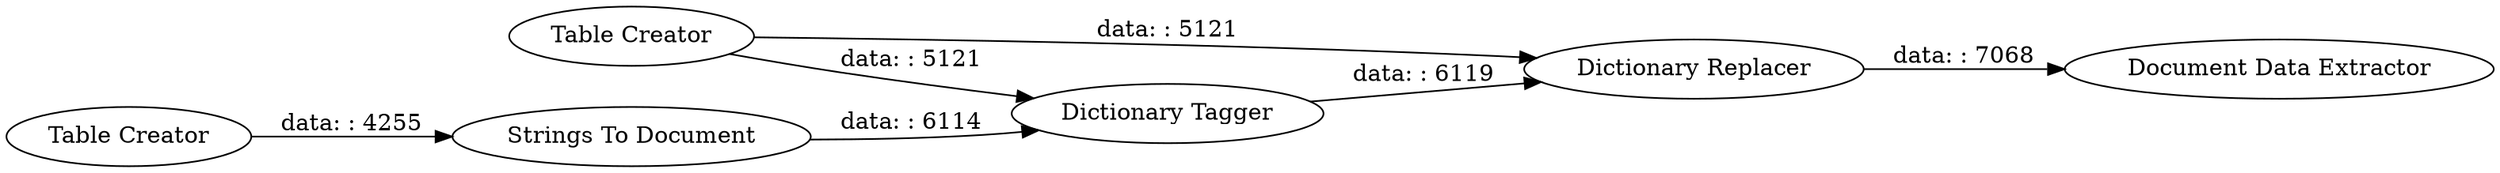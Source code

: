 digraph {
	"2058928015826697327_6" [label="Dictionary Replacer"]
	"2058928015826697327_1" [label="Table Creator"]
	"2058928015826697327_7" [label="Document Data Extractor"]
	"2058928015826697327_3" [label="Table Creator"]
	"2058928015826697327_5" [label="Dictionary Tagger"]
	"2058928015826697327_4" [label="Strings To Document"]
	"2058928015826697327_5" -> "2058928015826697327_6" [label="data: : 6119"]
	"2058928015826697327_3" -> "2058928015826697327_6" [label="data: : 5121"]
	"2058928015826697327_4" -> "2058928015826697327_5" [label="data: : 6114"]
	"2058928015826697327_6" -> "2058928015826697327_7" [label="data: : 7068"]
	"2058928015826697327_1" -> "2058928015826697327_4" [label="data: : 4255"]
	"2058928015826697327_3" -> "2058928015826697327_5" [label="data: : 5121"]
	rankdir=LR
}
